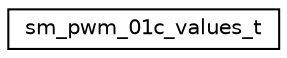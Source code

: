 digraph "Graphical Class Hierarchy"
{
 // LATEX_PDF_SIZE
  edge [fontname="Helvetica",fontsize="10",labelfontname="Helvetica",labelfontsize="10"];
  node [fontname="Helvetica",fontsize="10",shape=record];
  rankdir="LR";
  Node0 [label="sm_pwm_01c_values_t",height=0.2,width=0.4,color="black", fillcolor="white", style="filled",URL="$structsm__pwm__01c__values__t.html",tooltip="LPO and concentration (ug/m3) values for small and large particles."];
}
